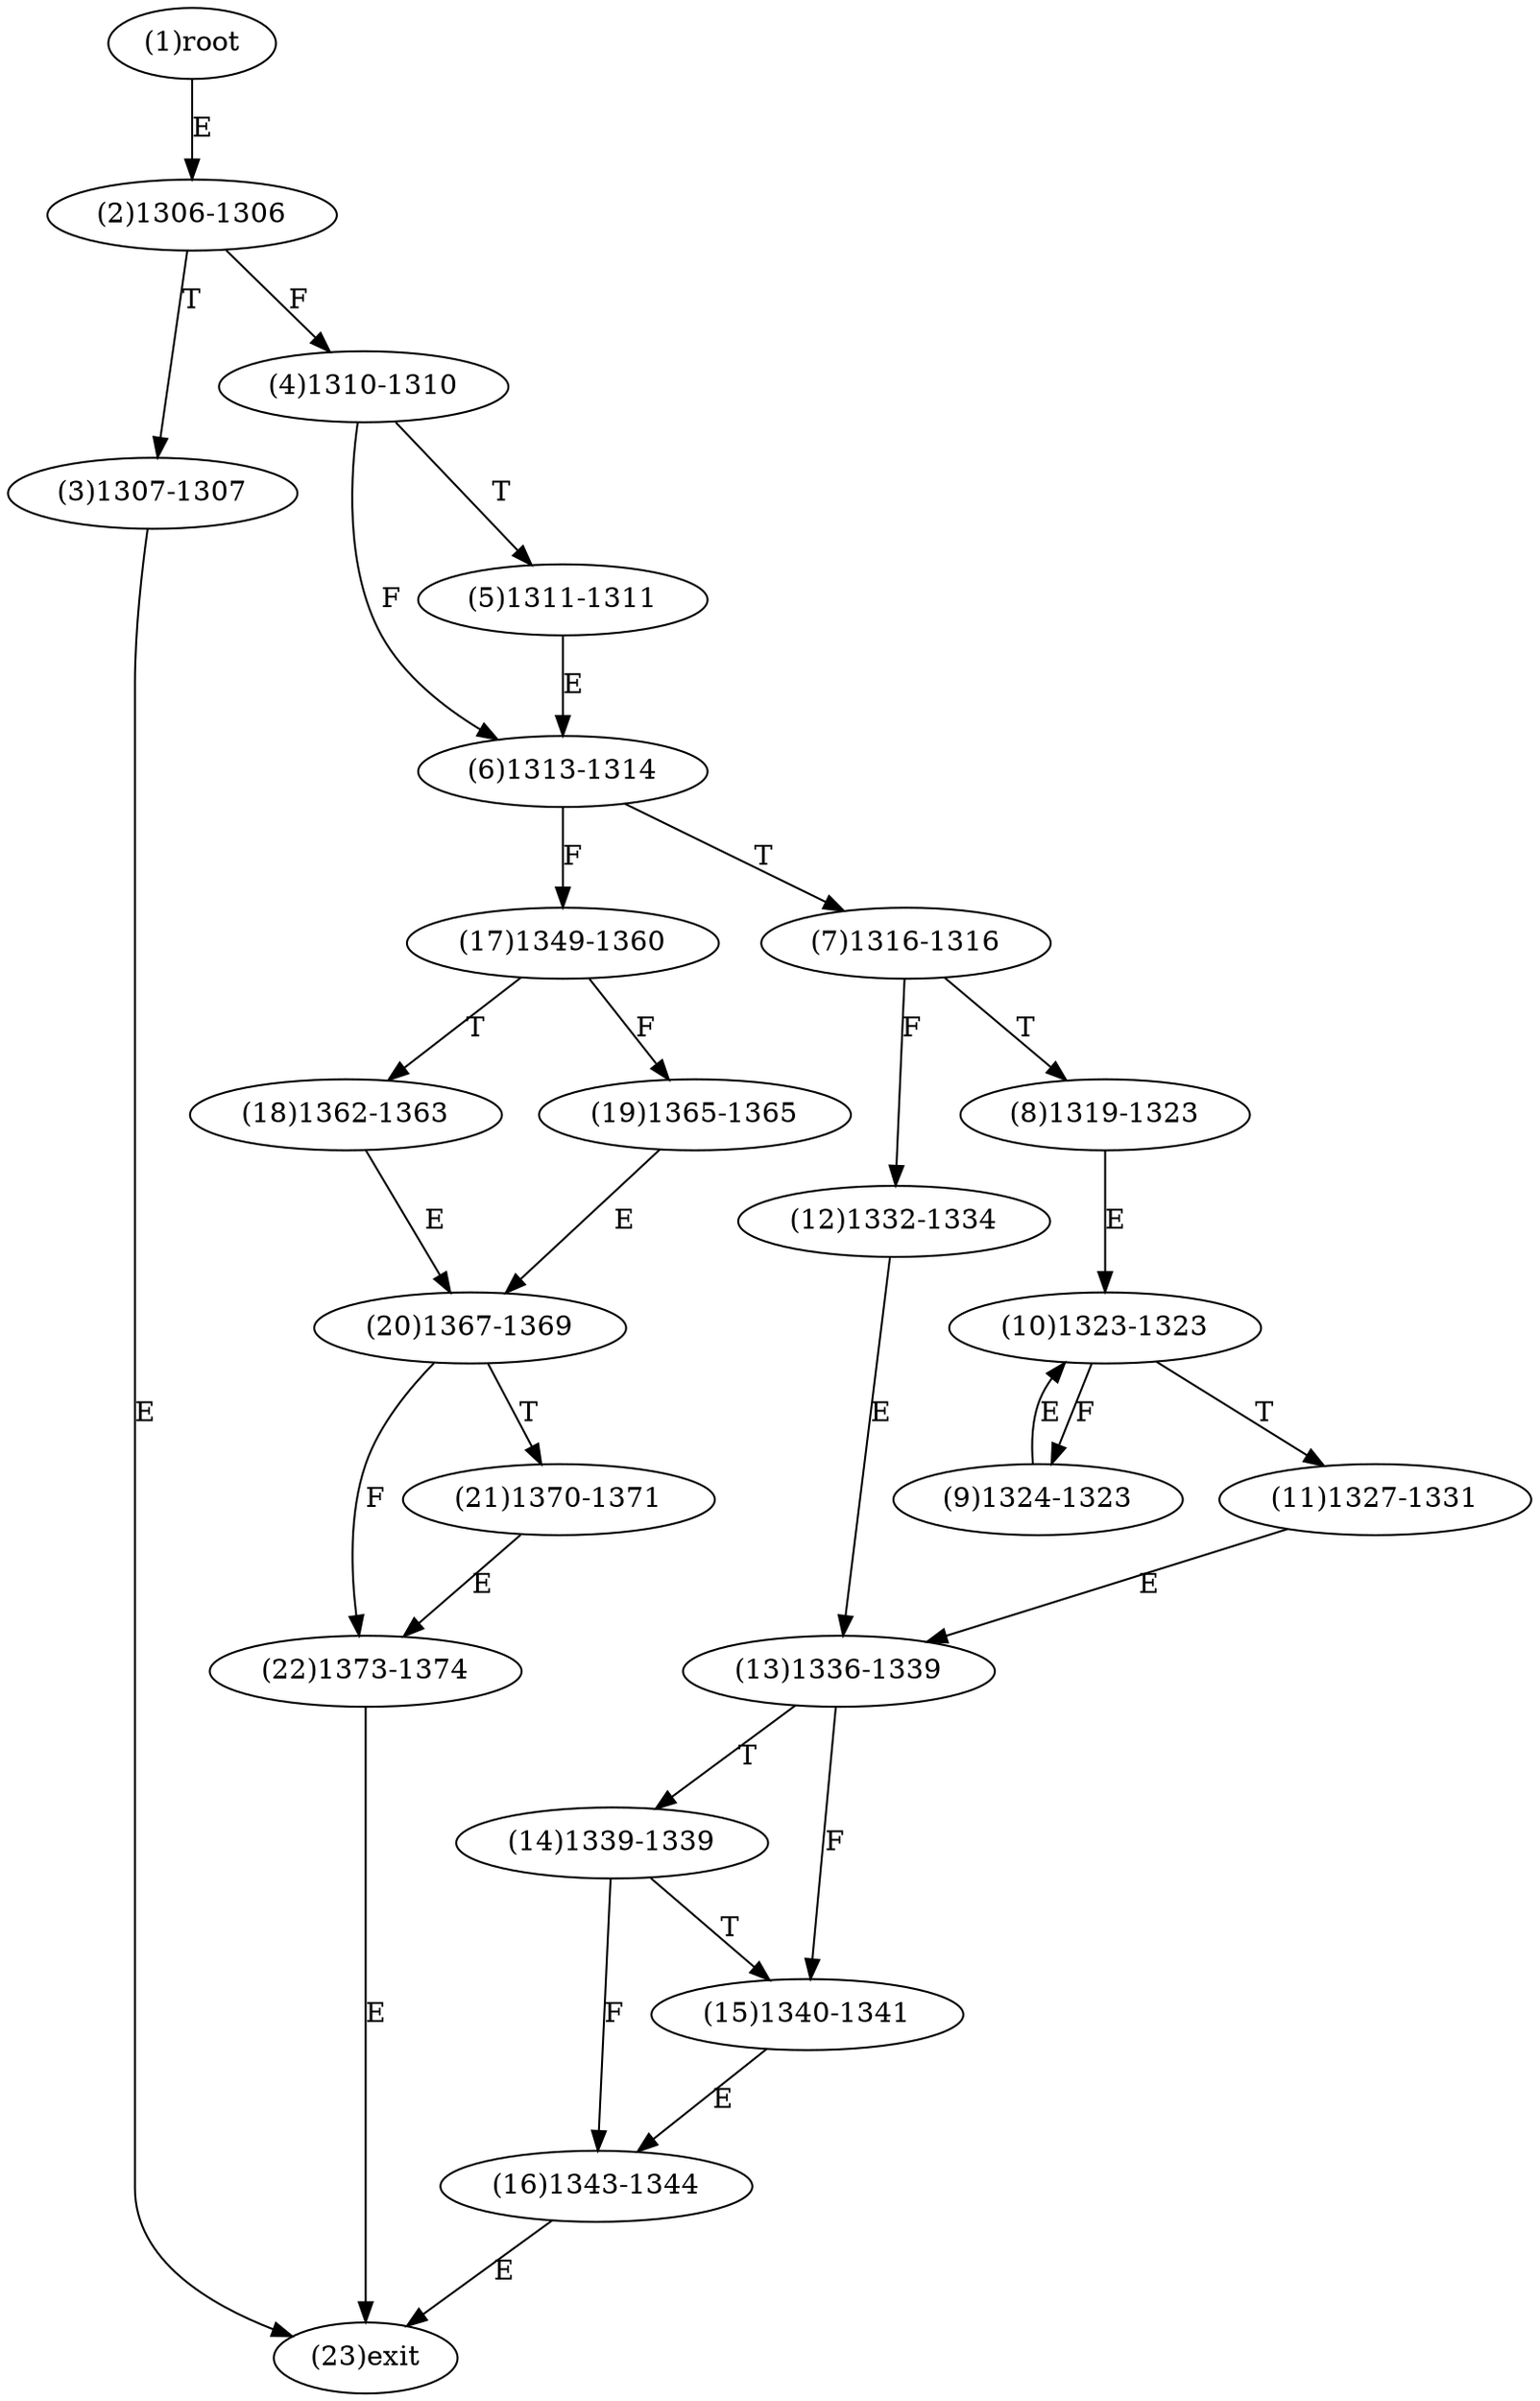 digraph "" { 
1[ label="(1)root"];
2[ label="(2)1306-1306"];
3[ label="(3)1307-1307"];
4[ label="(4)1310-1310"];
5[ label="(5)1311-1311"];
6[ label="(6)1313-1314"];
7[ label="(7)1316-1316"];
8[ label="(8)1319-1323"];
9[ label="(9)1324-1323"];
10[ label="(10)1323-1323"];
11[ label="(11)1327-1331"];
12[ label="(12)1332-1334"];
13[ label="(13)1336-1339"];
14[ label="(14)1339-1339"];
15[ label="(15)1340-1341"];
17[ label="(17)1349-1360"];
16[ label="(16)1343-1344"];
19[ label="(19)1365-1365"];
18[ label="(18)1362-1363"];
21[ label="(21)1370-1371"];
20[ label="(20)1367-1369"];
23[ label="(23)exit"];
22[ label="(22)1373-1374"];
1->2[ label="E"];
2->4[ label="F"];
2->3[ label="T"];
3->23[ label="E"];
4->6[ label="F"];
4->5[ label="T"];
5->6[ label="E"];
6->17[ label="F"];
6->7[ label="T"];
7->12[ label="F"];
7->8[ label="T"];
8->10[ label="E"];
9->10[ label="E"];
10->9[ label="F"];
10->11[ label="T"];
11->13[ label="E"];
12->13[ label="E"];
13->15[ label="F"];
13->14[ label="T"];
14->16[ label="F"];
14->15[ label="T"];
15->16[ label="E"];
16->23[ label="E"];
17->19[ label="F"];
17->18[ label="T"];
18->20[ label="E"];
19->20[ label="E"];
20->22[ label="F"];
20->21[ label="T"];
21->22[ label="E"];
22->23[ label="E"];
}